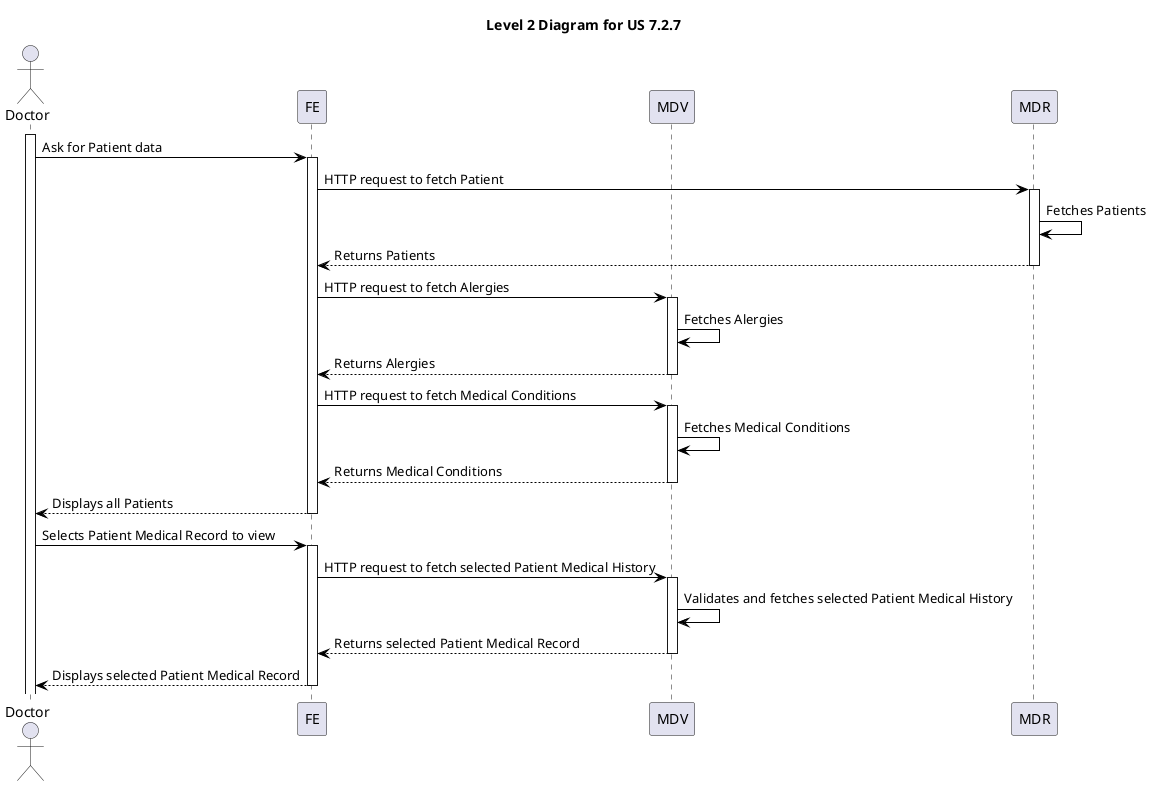 @startuml level_2

title Level 2 Diagram for US 7.2.7

hide empty members

skinparam class {
    BackgroundColor<<valueObject>> #D6EAF8
    BackgroundColor<<root>> #FDEBD0
    BackgroundColor<<service>> #D1F2EB
    BackgroundColor #FEF9E7
    ArrowColor Black
}

skinparam package {
    BackgroundColor #EBF5FB
}

actor Doctor as D
participant FE as FE
participant MDV as MDV
participant MDR as MDR

activate D
D -> FE: Ask for Patient data 
activate FE
FE -> MDR: HTTP request to fetch Patient 
activate MDR
MDR -> MDR: Fetches Patients
MDR --> FE: Returns Patients 
deactivate MDR

FE -> MDV: HTTP request to fetch Alergies 
activate MDV
MDV -> MDV: Fetches Alergies
MDV --> FE: Returns Alergies 
deactivate MDV

FE -> MDV: HTTP request to fetch Medical Conditions 
activate MDV
MDV -> MDV: Fetches Medical Conditions
MDV --> FE: Returns Medical Conditions 
deactivate MDV

FE --> D: Displays all Patients 
deactivate FE

D -> FE: Selects Patient Medical Record to view
activate FE
FE -> MDV: HTTP request to fetch selected Patient Medical History
activate MDV
MDV -> MDV: Validates and fetches selected Patient Medical History
MDV --> FE: Returns selected Patient Medical Record
deactivate MDV
FE --> D: Displays selected Patient Medical Record
deactivate FE

@enduml